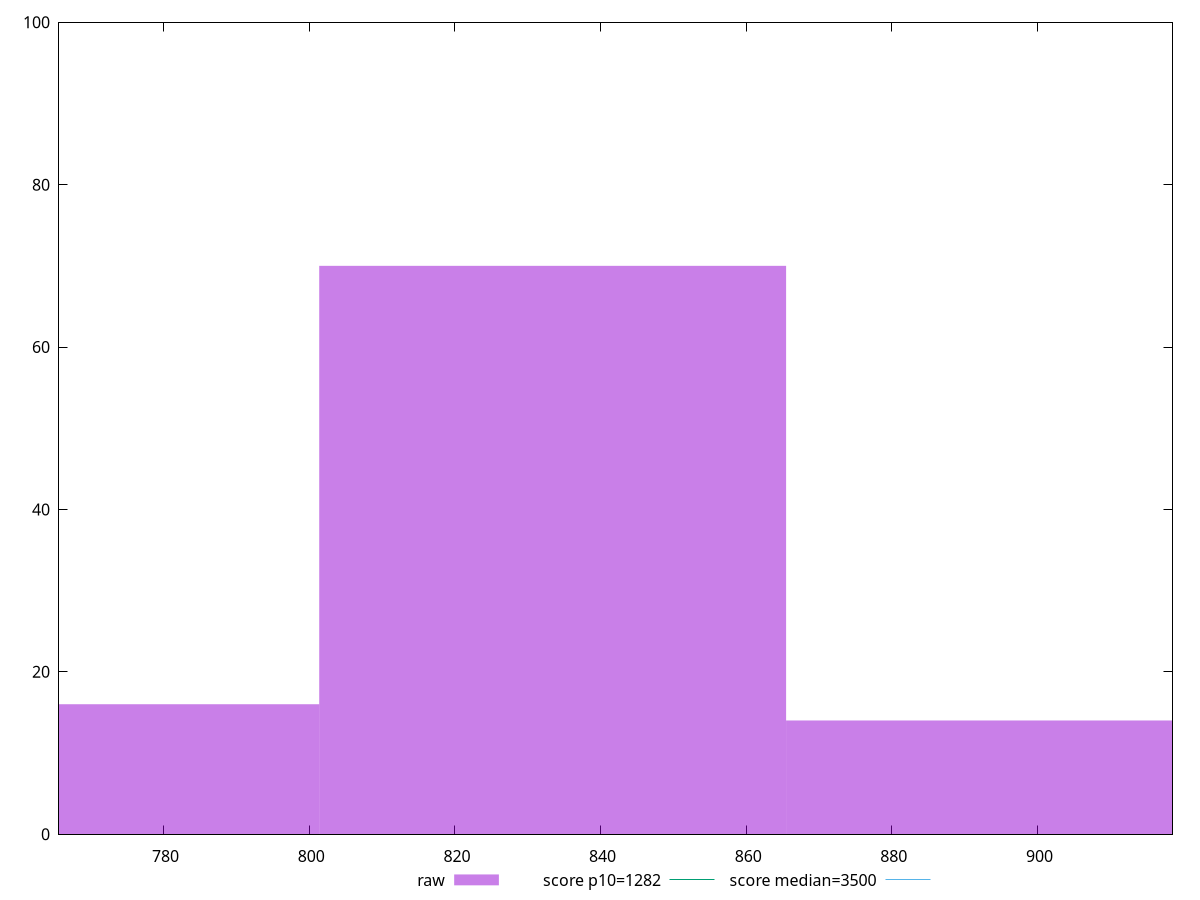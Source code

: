 reset

$raw <<EOF
897.532649421432 14
833.4231744627583 70
769.3136995040845 16
EOF

set key outside below
set boxwidth 64.10947495867372
set xrange [765.6360000000004:918.5360000000001]
set yrange [0:100]
set trange [0:100]
set style fill transparent solid 0.5 noborder

set parametric
set terminal svg size 640, 490 enhanced background rgb 'white'
set output "reports/report_00033_2021-03-01T14-23-16.841Z/bootup-time/samples/astro-cached/raw/histogram.svg"

plot $raw title "raw" with boxes, \
     1282,t title "score p10=1282", \
     3500,t title "score median=3500"

reset
